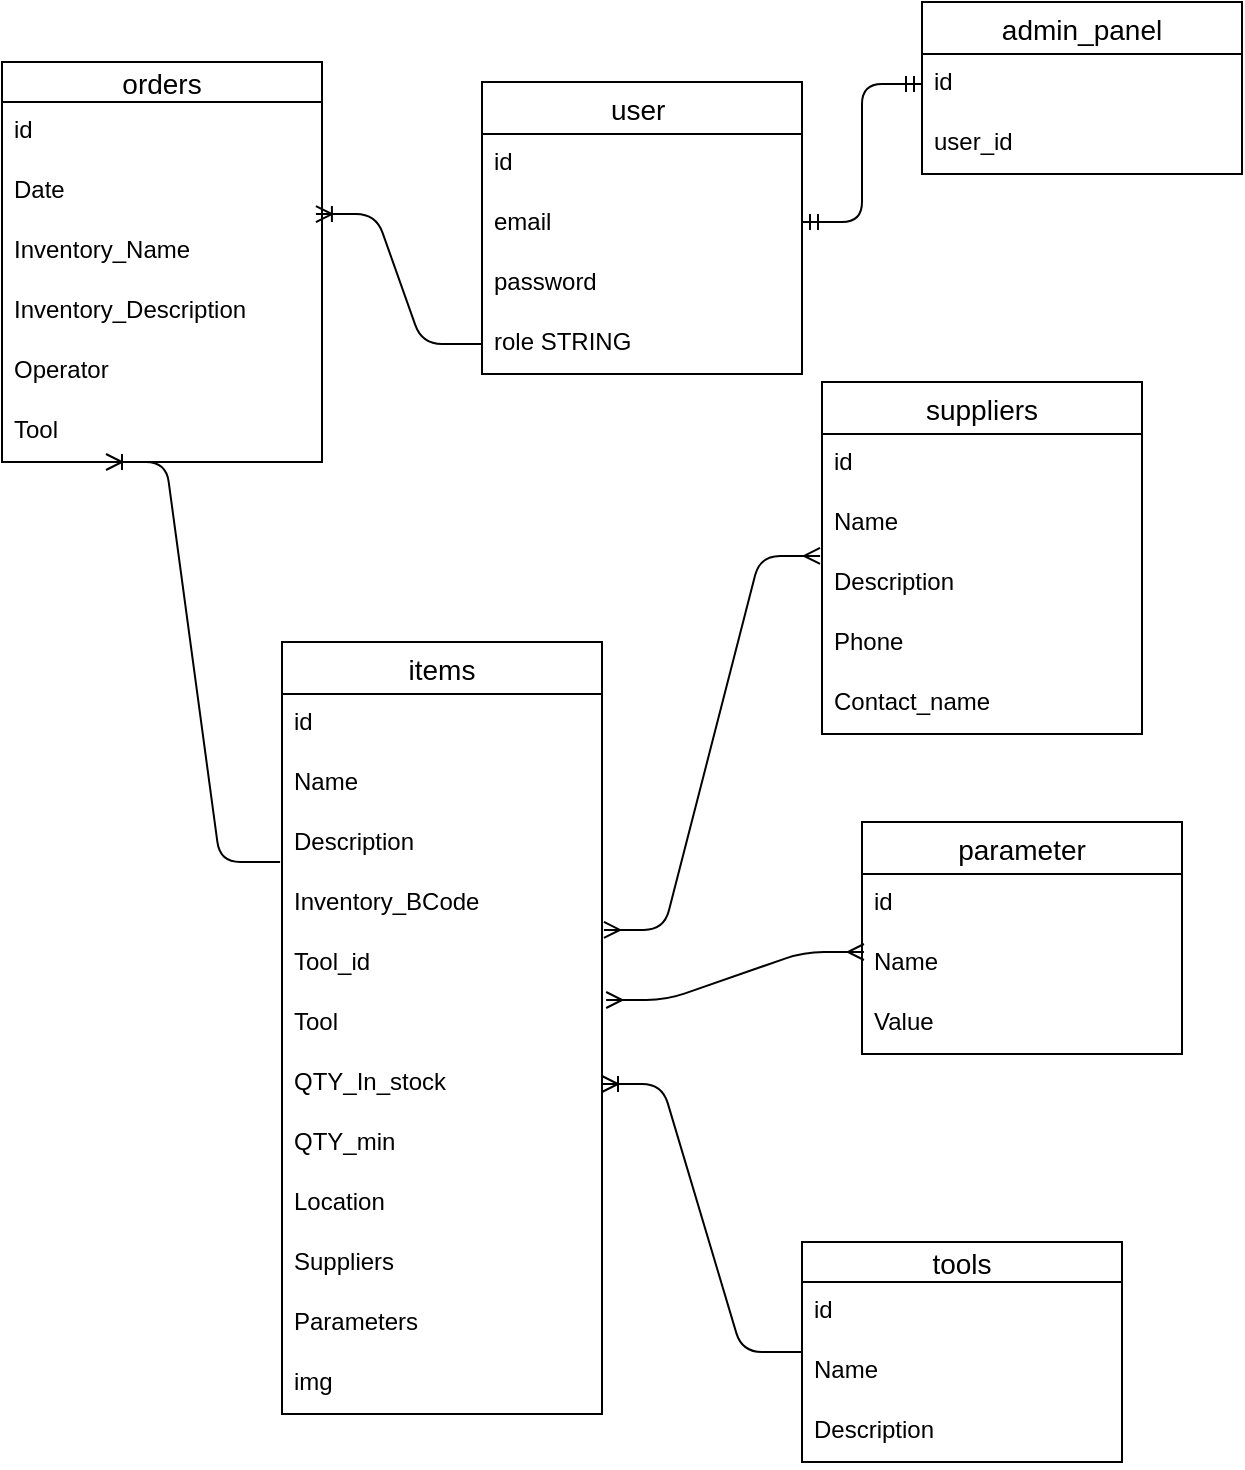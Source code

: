 <mxfile version="14.4.8" type="device"><diagram id="MEdZOjkbU8TcJhumQCSr" name="Page-1"><mxGraphModel dx="1386" dy="1921" grid="1" gridSize="10" guides="1" tooltips="1" connect="1" arrows="1" fold="1" page="1" pageScale="1" pageWidth="827" pageHeight="1169" math="0" shadow="0"><root><mxCell id="0"/><mxCell id="1" parent="0"/><mxCell id="DBii7q_9TZ1GvrNKbRPz-1" value="user " style="swimlane;fontStyle=0;childLayout=stackLayout;horizontal=1;startSize=26;horizontalStack=0;resizeParent=1;resizeParentMax=0;resizeLast=0;collapsible=1;marginBottom=0;align=center;fontSize=14;" vertex="1" parent="1"><mxGeometry x="180" y="-710" width="160" height="146" as="geometry"/></mxCell><mxCell id="DBii7q_9TZ1GvrNKbRPz-2" value="id" style="text;strokeColor=none;fillColor=none;spacingLeft=4;spacingRight=4;overflow=hidden;rotatable=0;points=[[0,0.5],[1,0.5]];portConstraint=eastwest;fontSize=12;" vertex="1" parent="DBii7q_9TZ1GvrNKbRPz-1"><mxGeometry y="26" width="160" height="30" as="geometry"/></mxCell><mxCell id="DBii7q_9TZ1GvrNKbRPz-3" value="email" style="text;strokeColor=none;fillColor=none;spacingLeft=4;spacingRight=4;overflow=hidden;rotatable=0;points=[[0,0.5],[1,0.5]];portConstraint=eastwest;fontSize=12;" vertex="1" parent="DBii7q_9TZ1GvrNKbRPz-1"><mxGeometry y="56" width="160" height="30" as="geometry"/></mxCell><mxCell id="DBii7q_9TZ1GvrNKbRPz-47" value="" style="edgeStyle=entityRelationEdgeStyle;fontSize=12;html=1;endArrow=ERmandOne;startArrow=ERmandOne;entryX=0;entryY=0.5;entryDx=0;entryDy=0;" edge="1" parent="DBii7q_9TZ1GvrNKbRPz-1" target="DBii7q_9TZ1GvrNKbRPz-46"><mxGeometry width="100" height="100" relative="1" as="geometry"><mxPoint x="160" y="70" as="sourcePoint"/><mxPoint x="250" y="-30" as="targetPoint"/></mxGeometry></mxCell><mxCell id="DBii7q_9TZ1GvrNKbRPz-5" value="password" style="text;strokeColor=none;fillColor=none;spacingLeft=4;spacingRight=4;overflow=hidden;rotatable=0;points=[[0,0.5],[1,0.5]];portConstraint=eastwest;fontSize=12;" vertex="1" parent="DBii7q_9TZ1GvrNKbRPz-1"><mxGeometry y="86" width="160" height="30" as="geometry"/></mxCell><mxCell id="DBii7q_9TZ1GvrNKbRPz-4" value="role STRING" style="text;strokeColor=none;fillColor=none;spacingLeft=4;spacingRight=4;overflow=hidden;rotatable=0;points=[[0,0.5],[1,0.5]];portConstraint=eastwest;fontSize=12;" vertex="1" parent="DBii7q_9TZ1GvrNKbRPz-1"><mxGeometry y="116" width="160" height="30" as="geometry"/></mxCell><mxCell id="DBii7q_9TZ1GvrNKbRPz-6" value="items" style="swimlane;fontStyle=0;childLayout=stackLayout;horizontal=1;startSize=26;horizontalStack=0;resizeParent=1;resizeParentMax=0;resizeLast=0;collapsible=1;marginBottom=0;align=center;fontSize=14;" vertex="1" parent="1"><mxGeometry x="80" y="-430" width="160" height="386" as="geometry"/></mxCell><mxCell id="DBii7q_9TZ1GvrNKbRPz-7" value="id" style="text;strokeColor=none;fillColor=none;spacingLeft=4;spacingRight=4;overflow=hidden;rotatable=0;points=[[0,0.5],[1,0.5]];portConstraint=eastwest;fontSize=12;" vertex="1" parent="DBii7q_9TZ1GvrNKbRPz-6"><mxGeometry y="26" width="160" height="30" as="geometry"/></mxCell><mxCell id="DBii7q_9TZ1GvrNKbRPz-8" value="Name" style="text;strokeColor=none;fillColor=none;spacingLeft=4;spacingRight=4;overflow=hidden;rotatable=0;points=[[0,0.5],[1,0.5]];portConstraint=eastwest;fontSize=12;" vertex="1" parent="DBii7q_9TZ1GvrNKbRPz-6"><mxGeometry y="56" width="160" height="30" as="geometry"/></mxCell><mxCell id="DBii7q_9TZ1GvrNKbRPz-9" value="Description" style="text;strokeColor=none;fillColor=none;spacingLeft=4;spacingRight=4;overflow=hidden;rotatable=0;points=[[0,0.5],[1,0.5]];portConstraint=eastwest;fontSize=12;" vertex="1" parent="DBii7q_9TZ1GvrNKbRPz-6"><mxGeometry y="86" width="160" height="30" as="geometry"/></mxCell><mxCell id="DBii7q_9TZ1GvrNKbRPz-10" value="Inventory_BCode" style="text;strokeColor=none;fillColor=none;spacingLeft=4;spacingRight=4;overflow=hidden;rotatable=0;points=[[0,0.5],[1,0.5]];portConstraint=eastwest;fontSize=12;" vertex="1" parent="DBii7q_9TZ1GvrNKbRPz-6"><mxGeometry y="116" width="160" height="30" as="geometry"/></mxCell><mxCell id="DBii7q_9TZ1GvrNKbRPz-11" value="Tool_id" style="text;strokeColor=none;fillColor=none;spacingLeft=4;spacingRight=4;overflow=hidden;rotatable=0;points=[[0,0.5],[1,0.5]];portConstraint=eastwest;fontSize=12;" vertex="1" parent="DBii7q_9TZ1GvrNKbRPz-6"><mxGeometry y="146" width="160" height="30" as="geometry"/></mxCell><mxCell id="DBii7q_9TZ1GvrNKbRPz-15" value="Tool" style="text;strokeColor=none;fillColor=none;spacingLeft=4;spacingRight=4;overflow=hidden;rotatable=0;points=[[0,0.5],[1,0.5]];portConstraint=eastwest;fontSize=12;" vertex="1" parent="DBii7q_9TZ1GvrNKbRPz-6"><mxGeometry y="176" width="160" height="30" as="geometry"/></mxCell><mxCell id="DBii7q_9TZ1GvrNKbRPz-12" value="QTY_In_stock" style="text;strokeColor=none;fillColor=none;spacingLeft=4;spacingRight=4;overflow=hidden;rotatable=0;points=[[0,0.5],[1,0.5]];portConstraint=eastwest;fontSize=12;" vertex="1" parent="DBii7q_9TZ1GvrNKbRPz-6"><mxGeometry y="206" width="160" height="30" as="geometry"/></mxCell><mxCell id="DBii7q_9TZ1GvrNKbRPz-13" value="QTY_min" style="text;strokeColor=none;fillColor=none;spacingLeft=4;spacingRight=4;overflow=hidden;rotatable=0;points=[[0,0.5],[1,0.5]];portConstraint=eastwest;fontSize=12;" vertex="1" parent="DBii7q_9TZ1GvrNKbRPz-6"><mxGeometry y="236" width="160" height="30" as="geometry"/></mxCell><mxCell id="DBii7q_9TZ1GvrNKbRPz-26" value="Location" style="text;strokeColor=none;fillColor=none;spacingLeft=4;spacingRight=4;overflow=hidden;rotatable=0;points=[[0,0.5],[1,0.5]];portConstraint=eastwest;fontSize=12;" vertex="1" parent="DBii7q_9TZ1GvrNKbRPz-6"><mxGeometry y="266" width="160" height="30" as="geometry"/></mxCell><mxCell id="DBii7q_9TZ1GvrNKbRPz-27" value="Suppliers" style="text;strokeColor=none;fillColor=none;spacingLeft=4;spacingRight=4;overflow=hidden;rotatable=0;points=[[0,0.5],[1,0.5]];portConstraint=eastwest;fontSize=12;" vertex="1" parent="DBii7q_9TZ1GvrNKbRPz-6"><mxGeometry y="296" width="160" height="30" as="geometry"/></mxCell><mxCell id="DBii7q_9TZ1GvrNKbRPz-48" value="Parameters" style="text;strokeColor=none;fillColor=none;spacingLeft=4;spacingRight=4;overflow=hidden;rotatable=0;points=[[0,0.5],[1,0.5]];portConstraint=eastwest;fontSize=12;" vertex="1" parent="DBii7q_9TZ1GvrNKbRPz-6"><mxGeometry y="326" width="160" height="30" as="geometry"/></mxCell><mxCell id="DBii7q_9TZ1GvrNKbRPz-14" value="img" style="text;strokeColor=none;fillColor=none;spacingLeft=4;spacingRight=4;overflow=hidden;rotatable=0;points=[[0,0.5],[1,0.5]];portConstraint=eastwest;fontSize=12;" vertex="1" parent="DBii7q_9TZ1GvrNKbRPz-6"><mxGeometry y="356" width="160" height="30" as="geometry"/></mxCell><mxCell id="DBii7q_9TZ1GvrNKbRPz-16" value="suppliers" style="swimlane;fontStyle=0;childLayout=stackLayout;horizontal=1;startSize=26;horizontalStack=0;resizeParent=1;resizeParentMax=0;resizeLast=0;collapsible=1;marginBottom=0;align=center;fontSize=14;" vertex="1" parent="1"><mxGeometry x="350" y="-560" width="160" height="176" as="geometry"/></mxCell><mxCell id="DBii7q_9TZ1GvrNKbRPz-17" value="id" style="text;strokeColor=none;fillColor=none;spacingLeft=4;spacingRight=4;overflow=hidden;rotatable=0;points=[[0,0.5],[1,0.5]];portConstraint=eastwest;fontSize=12;" vertex="1" parent="DBii7q_9TZ1GvrNKbRPz-16"><mxGeometry y="26" width="160" height="30" as="geometry"/></mxCell><mxCell id="DBii7q_9TZ1GvrNKbRPz-18" value="Name" style="text;strokeColor=none;fillColor=none;spacingLeft=4;spacingRight=4;overflow=hidden;rotatable=0;points=[[0,0.5],[1,0.5]];portConstraint=eastwest;fontSize=12;" vertex="1" parent="DBii7q_9TZ1GvrNKbRPz-16"><mxGeometry y="56" width="160" height="30" as="geometry"/></mxCell><mxCell id="DBii7q_9TZ1GvrNKbRPz-19" value="Description" style="text;strokeColor=none;fillColor=none;spacingLeft=4;spacingRight=4;overflow=hidden;rotatable=0;points=[[0,0.5],[1,0.5]];portConstraint=eastwest;fontSize=12;" vertex="1" parent="DBii7q_9TZ1GvrNKbRPz-16"><mxGeometry y="86" width="160" height="30" as="geometry"/></mxCell><mxCell id="DBii7q_9TZ1GvrNKbRPz-20" value="Phone" style="text;strokeColor=none;fillColor=none;spacingLeft=4;spacingRight=4;overflow=hidden;rotatable=0;points=[[0,0.5],[1,0.5]];portConstraint=eastwest;fontSize=12;" vertex="1" parent="DBii7q_9TZ1GvrNKbRPz-16"><mxGeometry y="116" width="160" height="30" as="geometry"/></mxCell><mxCell id="DBii7q_9TZ1GvrNKbRPz-21" value="Contact_name" style="text;strokeColor=none;fillColor=none;spacingLeft=4;spacingRight=4;overflow=hidden;rotatable=0;points=[[0,0.5],[1,0.5]];portConstraint=eastwest;fontSize=12;" vertex="1" parent="DBii7q_9TZ1GvrNKbRPz-16"><mxGeometry y="146" width="160" height="30" as="geometry"/></mxCell><mxCell id="DBii7q_9TZ1GvrNKbRPz-28" value="tools" style="swimlane;fontStyle=0;childLayout=stackLayout;horizontal=1;startSize=20;horizontalStack=0;resizeParent=1;resizeParentMax=0;resizeLast=0;collapsible=1;marginBottom=0;align=center;fontSize=14;" vertex="1" parent="1"><mxGeometry x="340" y="-130" width="160" height="110" as="geometry"/></mxCell><mxCell id="DBii7q_9TZ1GvrNKbRPz-29" value="id" style="text;strokeColor=none;fillColor=none;spacingLeft=4;spacingRight=4;overflow=hidden;rotatable=0;points=[[0,0.5],[1,0.5]];portConstraint=eastwest;fontSize=12;" vertex="1" parent="DBii7q_9TZ1GvrNKbRPz-28"><mxGeometry y="20" width="160" height="30" as="geometry"/></mxCell><mxCell id="DBii7q_9TZ1GvrNKbRPz-30" value="Name" style="text;strokeColor=none;fillColor=none;spacingLeft=4;spacingRight=4;overflow=hidden;rotatable=0;points=[[0,0.5],[1,0.5]];portConstraint=eastwest;fontSize=12;" vertex="1" parent="DBii7q_9TZ1GvrNKbRPz-28"><mxGeometry y="50" width="160" height="30" as="geometry"/></mxCell><mxCell id="DBii7q_9TZ1GvrNKbRPz-31" value="Description" style="text;strokeColor=none;fillColor=none;spacingLeft=4;spacingRight=4;overflow=hidden;rotatable=0;points=[[0,0.5],[1,0.5]];portConstraint=eastwest;fontSize=12;" vertex="1" parent="DBii7q_9TZ1GvrNKbRPz-28"><mxGeometry y="80" width="160" height="30" as="geometry"/></mxCell><mxCell id="DBii7q_9TZ1GvrNKbRPz-34" value="orders" style="swimlane;fontStyle=0;childLayout=stackLayout;horizontal=1;startSize=20;horizontalStack=0;resizeParent=1;resizeParentMax=0;resizeLast=0;collapsible=1;marginBottom=0;align=center;fontSize=14;" vertex="1" parent="1"><mxGeometry x="-60" y="-720" width="160" height="200" as="geometry"/></mxCell><mxCell id="DBii7q_9TZ1GvrNKbRPz-35" value="id" style="text;strokeColor=none;fillColor=none;spacingLeft=4;spacingRight=4;overflow=hidden;rotatable=0;points=[[0,0.5],[1,0.5]];portConstraint=eastwest;fontSize=12;" vertex="1" parent="DBii7q_9TZ1GvrNKbRPz-34"><mxGeometry y="20" width="160" height="30" as="geometry"/></mxCell><mxCell id="DBii7q_9TZ1GvrNKbRPz-36" value="Date" style="text;strokeColor=none;fillColor=none;spacingLeft=4;spacingRight=4;overflow=hidden;rotatable=0;points=[[0,0.5],[1,0.5]];portConstraint=eastwest;fontSize=12;" vertex="1" parent="DBii7q_9TZ1GvrNKbRPz-34"><mxGeometry y="50" width="160" height="30" as="geometry"/></mxCell><mxCell id="DBii7q_9TZ1GvrNKbRPz-37" value="Inventory_Name" style="text;strokeColor=none;fillColor=none;spacingLeft=4;spacingRight=4;overflow=hidden;rotatable=0;points=[[0,0.5],[1,0.5]];portConstraint=eastwest;fontSize=12;" vertex="1" parent="DBii7q_9TZ1GvrNKbRPz-34"><mxGeometry y="80" width="160" height="30" as="geometry"/></mxCell><mxCell id="DBii7q_9TZ1GvrNKbRPz-38" value="Inventory_Description" style="text;strokeColor=none;fillColor=none;spacingLeft=4;spacingRight=4;overflow=hidden;rotatable=0;points=[[0,0.5],[1,0.5]];portConstraint=eastwest;fontSize=12;" vertex="1" parent="DBii7q_9TZ1GvrNKbRPz-34"><mxGeometry y="110" width="160" height="30" as="geometry"/></mxCell><mxCell id="DBii7q_9TZ1GvrNKbRPz-39" value="Operator" style="text;strokeColor=none;fillColor=none;spacingLeft=4;spacingRight=4;overflow=hidden;rotatable=0;points=[[0,0.5],[1,0.5]];portConstraint=eastwest;fontSize=12;" vertex="1" parent="DBii7q_9TZ1GvrNKbRPz-34"><mxGeometry y="140" width="160" height="30" as="geometry"/></mxCell><mxCell id="DBii7q_9TZ1GvrNKbRPz-40" value="Tool" style="text;strokeColor=none;fillColor=none;spacingLeft=4;spacingRight=4;overflow=hidden;rotatable=0;points=[[0,0.5],[1,0.5]];portConstraint=eastwest;fontSize=12;" vertex="1" parent="DBii7q_9TZ1GvrNKbRPz-34"><mxGeometry y="170" width="160" height="30" as="geometry"/></mxCell><mxCell id="DBii7q_9TZ1GvrNKbRPz-41" value="admin_panel" style="swimlane;fontStyle=0;childLayout=stackLayout;horizontal=1;startSize=26;horizontalStack=0;resizeParent=1;resizeParentMax=0;resizeLast=0;collapsible=1;marginBottom=0;align=center;fontSize=14;" vertex="1" parent="1"><mxGeometry x="400" y="-750" width="160" height="86" as="geometry"/></mxCell><mxCell id="DBii7q_9TZ1GvrNKbRPz-46" value="id" style="text;strokeColor=none;fillColor=none;spacingLeft=4;spacingRight=4;overflow=hidden;rotatable=0;points=[[0,0.5],[1,0.5]];portConstraint=eastwest;fontSize=12;" vertex="1" parent="DBii7q_9TZ1GvrNKbRPz-41"><mxGeometry y="26" width="160" height="30" as="geometry"/></mxCell><mxCell id="DBii7q_9TZ1GvrNKbRPz-42" value="user_id" style="text;strokeColor=none;fillColor=none;spacingLeft=4;spacingRight=4;overflow=hidden;rotatable=0;points=[[0,0.5],[1,0.5]];portConstraint=eastwest;fontSize=12;" vertex="1" parent="DBii7q_9TZ1GvrNKbRPz-41"><mxGeometry y="56" width="160" height="30" as="geometry"/></mxCell><mxCell id="DBii7q_9TZ1GvrNKbRPz-49" value="" style="edgeStyle=entityRelationEdgeStyle;fontSize=12;html=1;endArrow=ERoneToMany;entryX=1;entryY=0.5;entryDx=0;entryDy=0;" edge="1" parent="1" source="DBii7q_9TZ1GvrNKbRPz-28" target="DBii7q_9TZ1GvrNKbRPz-12"><mxGeometry width="100" height="100" relative="1" as="geometry"><mxPoint x="240" y="10" as="sourcePoint"/><mxPoint x="340" y="-90" as="targetPoint"/></mxGeometry></mxCell><mxCell id="DBii7q_9TZ1GvrNKbRPz-51" value="" style="edgeStyle=entityRelationEdgeStyle;fontSize=12;html=1;endArrow=ERmany;startArrow=ERmany;exitX=1.006;exitY=-0.067;exitDx=0;exitDy=0;exitPerimeter=0;entryX=-0.006;entryY=0.033;entryDx=0;entryDy=0;entryPerimeter=0;" edge="1" parent="1" source="DBii7q_9TZ1GvrNKbRPz-11" target="DBii7q_9TZ1GvrNKbRPz-19"><mxGeometry width="100" height="100" relative="1" as="geometry"><mxPoint x="280" y="-190" as="sourcePoint"/><mxPoint x="392" y="-290" as="targetPoint"/></mxGeometry></mxCell><mxCell id="DBii7q_9TZ1GvrNKbRPz-52" value="" style="edgeStyle=entityRelationEdgeStyle;fontSize=12;html=1;endArrow=ERoneToMany;entryX=0.981;entryY=-0.133;entryDx=0;entryDy=0;entryPerimeter=0;" edge="1" parent="1" source="DBii7q_9TZ1GvrNKbRPz-4" target="DBii7q_9TZ1GvrNKbRPz-37"><mxGeometry width="100" height="100" relative="1" as="geometry"><mxPoint x="190" y="-580" as="sourcePoint"/><mxPoint x="300" y="-590" as="targetPoint"/></mxGeometry></mxCell><mxCell id="DBii7q_9TZ1GvrNKbRPz-53" value="" style="edgeStyle=entityRelationEdgeStyle;fontSize=12;html=1;endArrow=ERoneToMany;entryX=0.325;entryY=1;entryDx=0;entryDy=0;entryPerimeter=0;exitX=-0.006;exitY=0.8;exitDx=0;exitDy=0;exitPerimeter=0;" edge="1" parent="1" source="DBii7q_9TZ1GvrNKbRPz-9" target="DBii7q_9TZ1GvrNKbRPz-40"><mxGeometry width="100" height="100" relative="1" as="geometry"><mxPoint x="50" y="-420" as="sourcePoint"/><mxPoint x="120" y="-460" as="targetPoint"/></mxGeometry></mxCell><mxCell id="DBii7q_9TZ1GvrNKbRPz-54" value="parameter" style="swimlane;fontStyle=0;childLayout=stackLayout;horizontal=1;startSize=26;horizontalStack=0;resizeParent=1;resizeParentMax=0;resizeLast=0;collapsible=1;marginBottom=0;align=center;fontSize=14;" vertex="1" parent="1"><mxGeometry x="370" y="-340" width="160" height="116" as="geometry"/></mxCell><mxCell id="DBii7q_9TZ1GvrNKbRPz-55" value="id" style="text;strokeColor=none;fillColor=none;spacingLeft=4;spacingRight=4;overflow=hidden;rotatable=0;points=[[0,0.5],[1,0.5]];portConstraint=eastwest;fontSize=12;" vertex="1" parent="DBii7q_9TZ1GvrNKbRPz-54"><mxGeometry y="26" width="160" height="30" as="geometry"/></mxCell><mxCell id="DBii7q_9TZ1GvrNKbRPz-56" value="Name" style="text;strokeColor=none;fillColor=none;spacingLeft=4;spacingRight=4;overflow=hidden;rotatable=0;points=[[0,0.5],[1,0.5]];portConstraint=eastwest;fontSize=12;" vertex="1" parent="DBii7q_9TZ1GvrNKbRPz-54"><mxGeometry y="56" width="160" height="30" as="geometry"/></mxCell><mxCell id="DBii7q_9TZ1GvrNKbRPz-57" value="Value" style="text;strokeColor=none;fillColor=none;spacingLeft=4;spacingRight=4;overflow=hidden;rotatable=0;points=[[0,0.5],[1,0.5]];portConstraint=eastwest;fontSize=12;" vertex="1" parent="DBii7q_9TZ1GvrNKbRPz-54"><mxGeometry y="86" width="160" height="30" as="geometry"/></mxCell><mxCell id="DBii7q_9TZ1GvrNKbRPz-60" value="" style="edgeStyle=entityRelationEdgeStyle;fontSize=12;html=1;endArrow=ERmany;startArrow=ERmany;entryX=0.006;entryY=0.3;entryDx=0;entryDy=0;entryPerimeter=0;exitX=1.013;exitY=0.1;exitDx=0;exitDy=0;exitPerimeter=0;" edge="1" parent="1" source="DBii7q_9TZ1GvrNKbRPz-15" target="DBii7q_9TZ1GvrNKbRPz-56"><mxGeometry width="100" height="100" relative="1" as="geometry"><mxPoint x="310" y="-120" as="sourcePoint"/><mxPoint x="410" y="-220" as="targetPoint"/></mxGeometry></mxCell></root></mxGraphModel></diagram></mxfile>